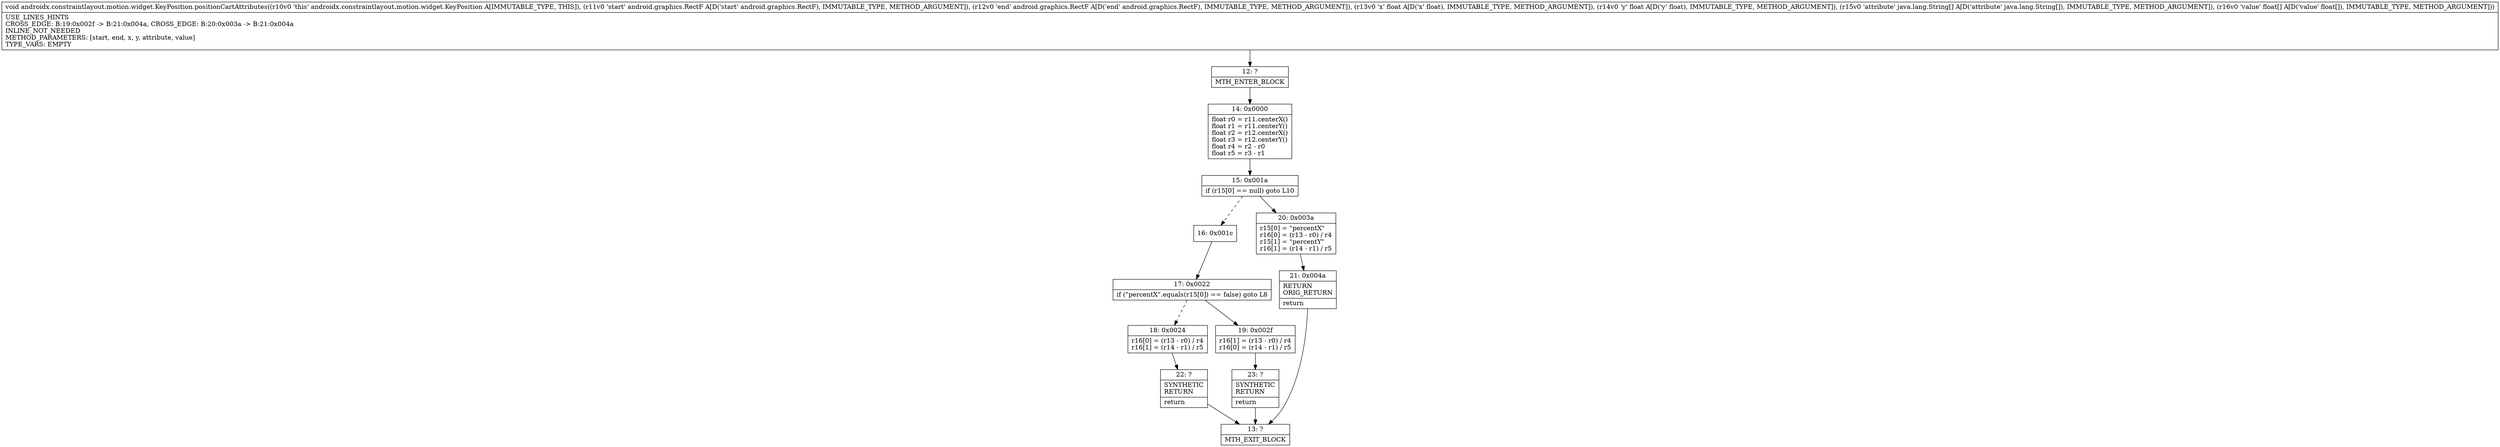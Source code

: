 digraph "CFG forandroidx.constraintlayout.motion.widget.KeyPosition.positionCartAttributes(Landroid\/graphics\/RectF;Landroid\/graphics\/RectF;FF[Ljava\/lang\/String;[F)V" {
Node_12 [shape=record,label="{12\:\ ?|MTH_ENTER_BLOCK\l}"];
Node_14 [shape=record,label="{14\:\ 0x0000|float r0 = r11.centerX()\lfloat r1 = r11.centerY()\lfloat r2 = r12.centerX()\lfloat r3 = r12.centerY()\lfloat r4 = r2 \- r0\lfloat r5 = r3 \- r1\l}"];
Node_15 [shape=record,label="{15\:\ 0x001a|if (r15[0] == null) goto L10\l}"];
Node_16 [shape=record,label="{16\:\ 0x001c}"];
Node_17 [shape=record,label="{17\:\ 0x0022|if (\"percentX\".equals(r15[0]) == false) goto L8\l}"];
Node_18 [shape=record,label="{18\:\ 0x0024|r16[0] = (r13 \- r0) \/ r4\lr16[1] = (r14 \- r1) \/ r5\l}"];
Node_22 [shape=record,label="{22\:\ ?|SYNTHETIC\lRETURN\l|return\l}"];
Node_13 [shape=record,label="{13\:\ ?|MTH_EXIT_BLOCK\l}"];
Node_19 [shape=record,label="{19\:\ 0x002f|r16[1] = (r13 \- r0) \/ r4\lr16[0] = (r14 \- r1) \/ r5\l}"];
Node_23 [shape=record,label="{23\:\ ?|SYNTHETIC\lRETURN\l|return\l}"];
Node_20 [shape=record,label="{20\:\ 0x003a|r15[0] = \"percentX\"\lr16[0] = (r13 \- r0) \/ r4\lr15[1] = \"percentY\"\lr16[1] = (r14 \- r1) \/ r5\l}"];
Node_21 [shape=record,label="{21\:\ 0x004a|RETURN\lORIG_RETURN\l|return\l}"];
MethodNode[shape=record,label="{void androidx.constraintlayout.motion.widget.KeyPosition.positionCartAttributes((r10v0 'this' androidx.constraintlayout.motion.widget.KeyPosition A[IMMUTABLE_TYPE, THIS]), (r11v0 'start' android.graphics.RectF A[D('start' android.graphics.RectF), IMMUTABLE_TYPE, METHOD_ARGUMENT]), (r12v0 'end' android.graphics.RectF A[D('end' android.graphics.RectF), IMMUTABLE_TYPE, METHOD_ARGUMENT]), (r13v0 'x' float A[D('x' float), IMMUTABLE_TYPE, METHOD_ARGUMENT]), (r14v0 'y' float A[D('y' float), IMMUTABLE_TYPE, METHOD_ARGUMENT]), (r15v0 'attribute' java.lang.String[] A[D('attribute' java.lang.String[]), IMMUTABLE_TYPE, METHOD_ARGUMENT]), (r16v0 'value' float[] A[D('value' float[]), IMMUTABLE_TYPE, METHOD_ARGUMENT]))  | USE_LINES_HINTS\lCROSS_EDGE: B:19:0x002f \-\> B:21:0x004a, CROSS_EDGE: B:20:0x003a \-\> B:21:0x004a\lINLINE_NOT_NEEDED\lMETHOD_PARAMETERS: [start, end, x, y, attribute, value]\lTYPE_VARS: EMPTY\l}"];
MethodNode -> Node_12;Node_12 -> Node_14;
Node_14 -> Node_15;
Node_15 -> Node_16[style=dashed];
Node_15 -> Node_20;
Node_16 -> Node_17;
Node_17 -> Node_18[style=dashed];
Node_17 -> Node_19;
Node_18 -> Node_22;
Node_22 -> Node_13;
Node_19 -> Node_23;
Node_23 -> Node_13;
Node_20 -> Node_21;
Node_21 -> Node_13;
}

